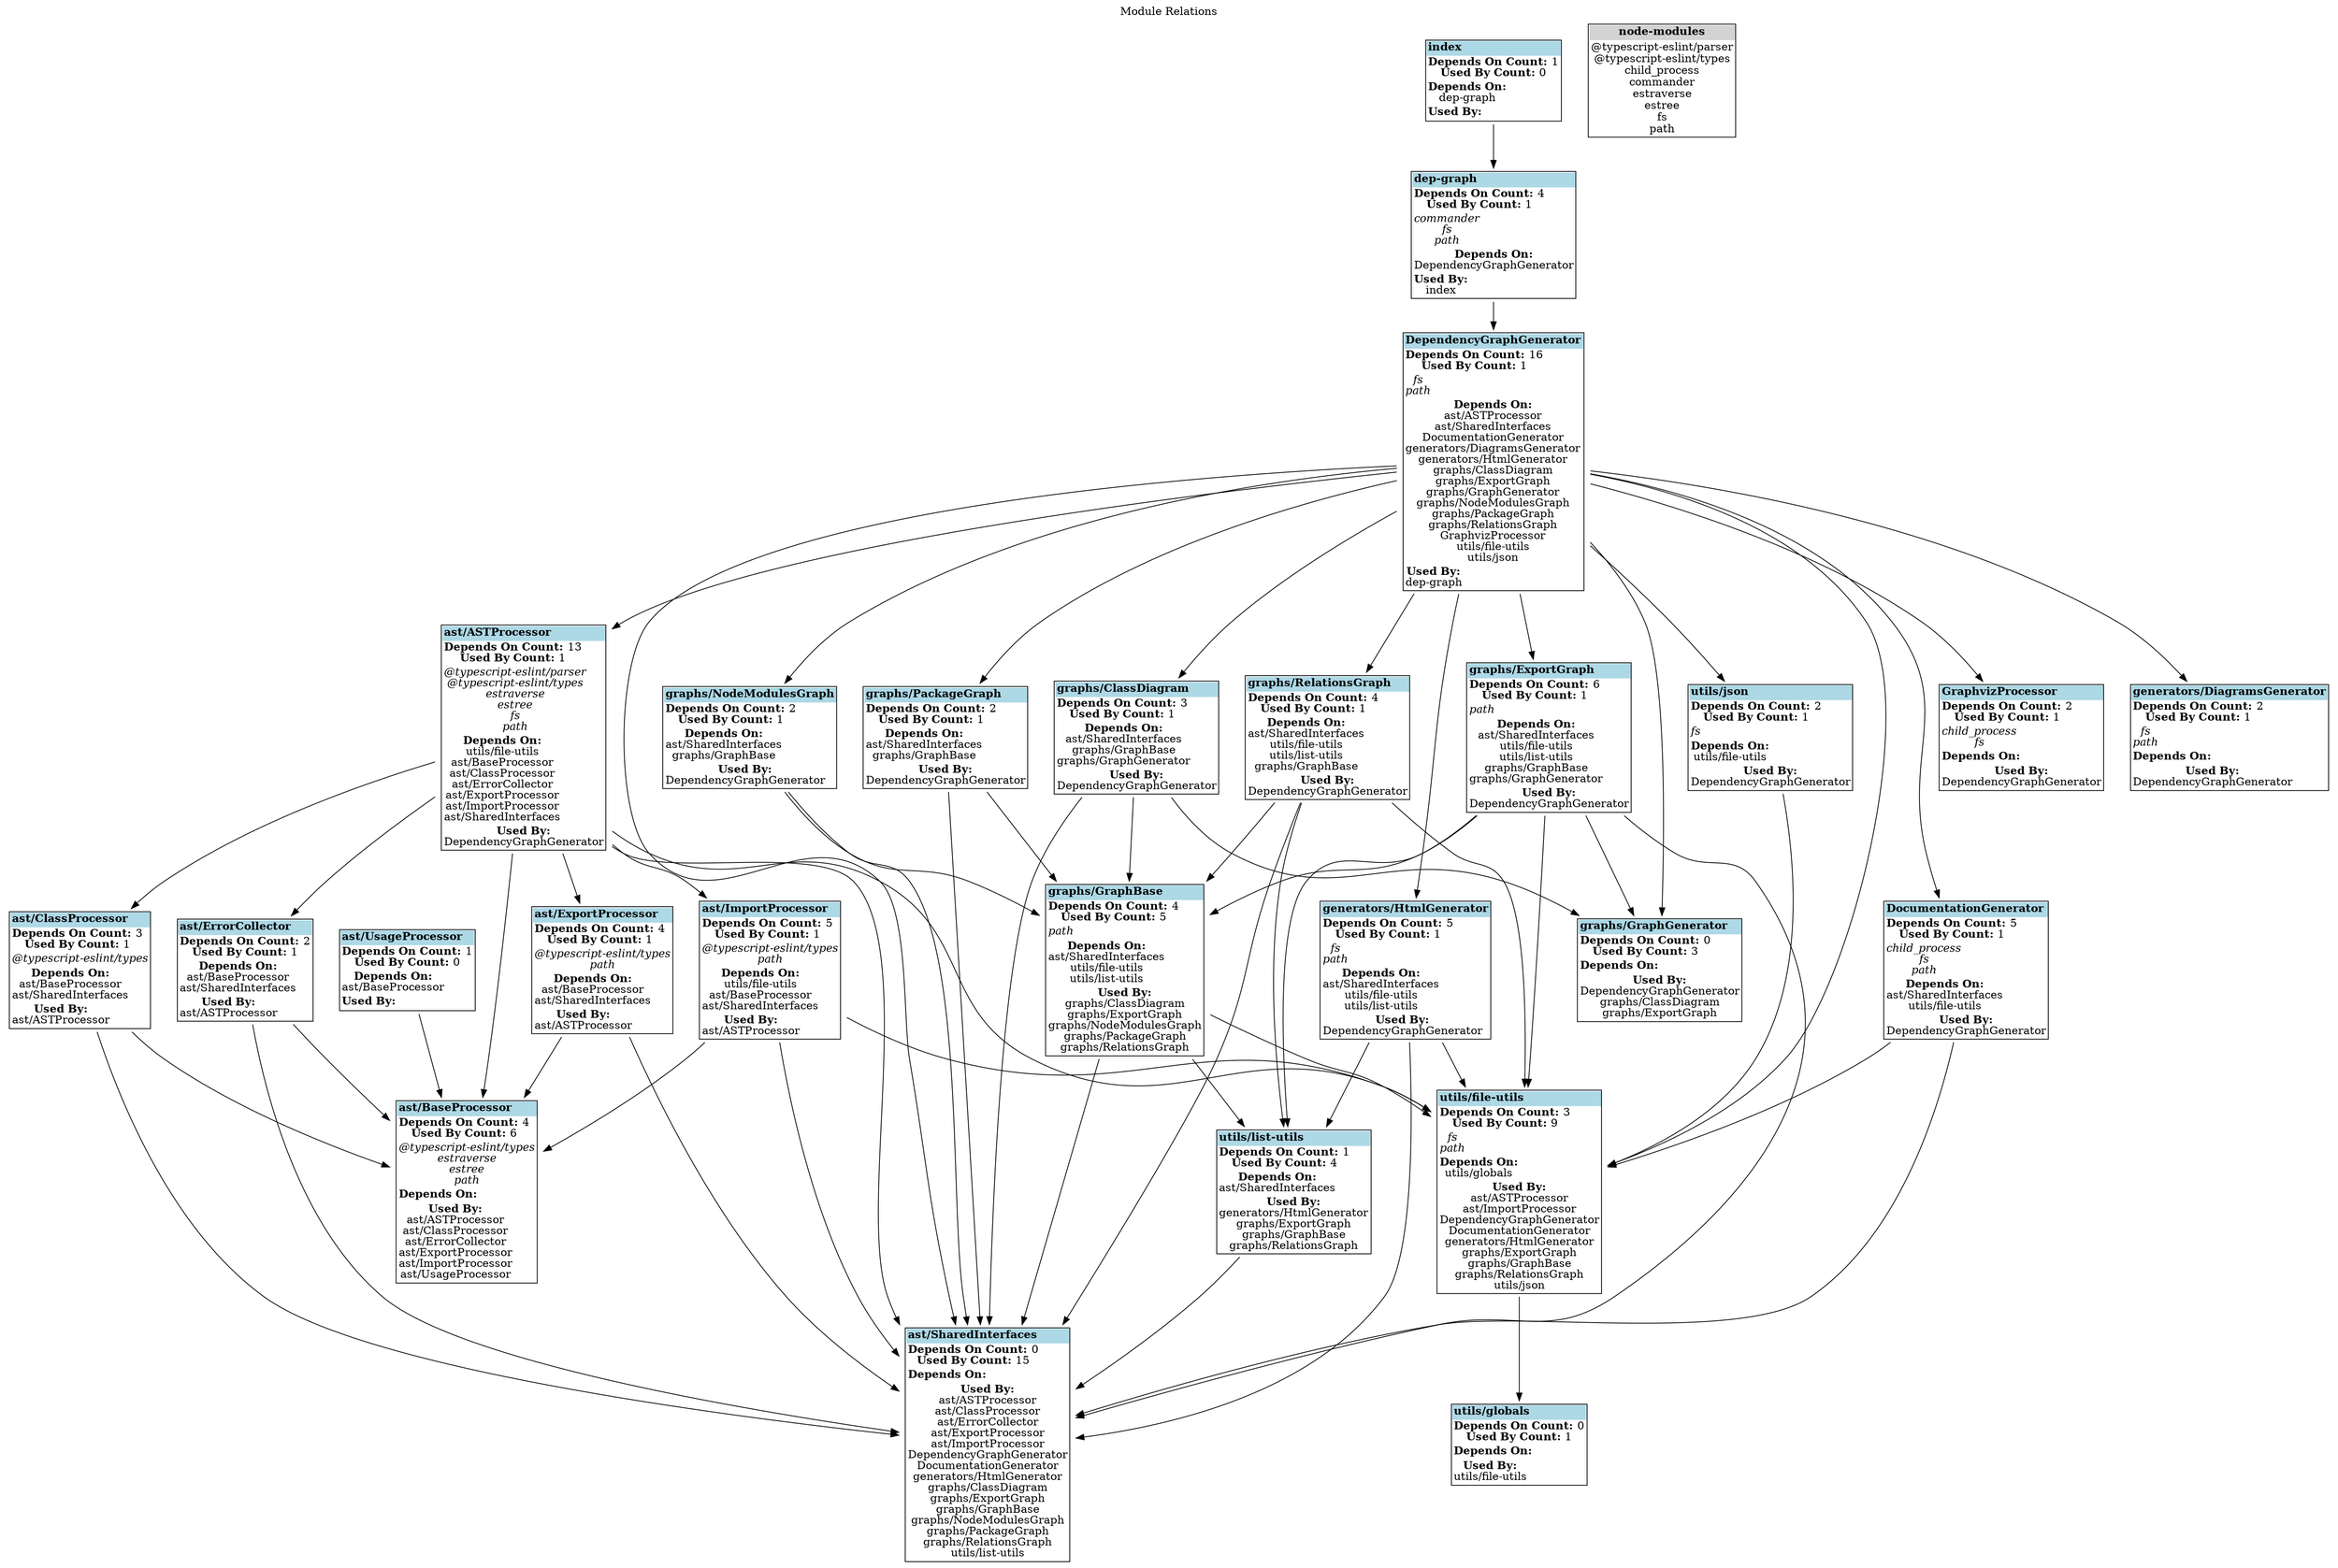 digraph {label="Module Relations";
labelloc="t";
"dep-graph" [shape=none, label=<<TABLE cellspacing="0" cellborder="0" align="left">
<TR><TD ALIGN="left" BGCOLOR="lightblue"><B>dep-graph</B></TD></TR>
<TR><TD ALIGN="left"><B>Depends On Count:</B> 4<BR/>
<B>Used By Count:</B> 1</TD></TR>
<TR><TD ALIGN="left">
<I>commander</I><BR/>
<I>fs</I><BR/>
<I>path</I><BR/>
</TD></TR>
<TR><TD ALIGN="left"><B>Depends On:</B><BR/>
DependencyGraphGenerator<BR/>
</TD></TR>
<TR><TD ALIGN="left"><B>Used By:</B><BR/>
index<BR/>
</TD></TR>
</TABLE>>];
"DependencyGraphGenerator" [shape=none, label=<<TABLE cellspacing="0" cellborder="0" align="left">
<TR><TD ALIGN="left" BGCOLOR="lightblue"><B>DependencyGraphGenerator</B></TD></TR>
<TR><TD ALIGN="left"><B>Depends On Count:</B> 16<BR/>
<B>Used By Count:</B> 1</TD></TR>
<TR><TD ALIGN="left">
<I>fs</I><BR/>
<I>path</I><BR/>
</TD></TR>
<TR><TD ALIGN="left"><B>Depends On:</B><BR/>
ast/ASTProcessor<BR/>
ast/SharedInterfaces<BR/>
DocumentationGenerator<BR/>
generators/DiagramsGenerator<BR/>
generators/HtmlGenerator<BR/>
graphs/ClassDiagram<BR/>
graphs/ExportGraph<BR/>
graphs/GraphGenerator<BR/>
graphs/NodeModulesGraph<BR/>
graphs/PackageGraph<BR/>
graphs/RelationsGraph<BR/>
GraphvizProcessor<BR/>
utils/file-utils<BR/>
utils/json<BR/>
</TD></TR>
<TR><TD ALIGN="left"><B>Used By:</B><BR/>
dep-graph<BR/>
</TD></TR>
</TABLE>>];
"DocumentationGenerator" [shape=none, label=<<TABLE cellspacing="0" cellborder="0" align="left">
<TR><TD ALIGN="left" BGCOLOR="lightblue"><B>DocumentationGenerator</B></TD></TR>
<TR><TD ALIGN="left"><B>Depends On Count:</B> 5<BR/>
<B>Used By Count:</B> 1</TD></TR>
<TR><TD ALIGN="left">
<I>child_process</I><BR/>
<I>fs</I><BR/>
<I>path</I><BR/>
</TD></TR>
<TR><TD ALIGN="left"><B>Depends On:</B><BR/>
ast/SharedInterfaces<BR/>
utils/file-utils<BR/>
</TD></TR>
<TR><TD ALIGN="left"><B>Used By:</B><BR/>
DependencyGraphGenerator<BR/>
</TD></TR>
</TABLE>>];
"GraphvizProcessor" [shape=none, label=<<TABLE cellspacing="0" cellborder="0" align="left">
<TR><TD ALIGN="left" BGCOLOR="lightblue"><B>GraphvizProcessor</B></TD></TR>
<TR><TD ALIGN="left"><B>Depends On Count:</B> 2<BR/>
<B>Used By Count:</B> 1</TD></TR>
<TR><TD ALIGN="left">
<I>child_process</I><BR/>
<I>fs</I><BR/>
</TD></TR>
<TR><TD ALIGN="left"><B>Depends On:</B><BR/>
</TD></TR>
<TR><TD ALIGN="left"><B>Used By:</B><BR/>
DependencyGraphGenerator<BR/>
</TD></TR>
</TABLE>>];
"index" [shape=none, label=<<TABLE cellspacing="0" cellborder="0" align="left">
<TR><TD ALIGN="left" BGCOLOR="lightblue"><B>index</B></TD></TR>
<TR><TD ALIGN="left"><B>Depends On Count:</B> 1<BR/>
<B>Used By Count:</B> 0</TD></TR>
<TR><TD ALIGN="left"><B>Depends On:</B><BR/>
dep-graph<BR/>
</TD></TR>
<TR><TD ALIGN="left"><B>Used By:</B><BR/>
</TD></TR>
</TABLE>>];
"ast/ASTProcessor" [shape=none, label=<<TABLE cellspacing="0" cellborder="0" align="left">
<TR><TD ALIGN="left" BGCOLOR="lightblue"><B>ast/ASTProcessor</B></TD></TR>
<TR><TD ALIGN="left"><B>Depends On Count:</B> 13<BR/>
<B>Used By Count:</B> 1</TD></TR>
<TR><TD ALIGN="left">
<I>@typescript-eslint/parser</I><BR/>
<I>@typescript-eslint/types</I><BR/>
<I>estraverse</I><BR/>
<I>estree</I><BR/>
<I>fs</I><BR/>
<I>path</I><BR/>
</TD></TR>
<TR><TD ALIGN="left"><B>Depends On:</B><BR/>
utils/file-utils<BR/>
ast/BaseProcessor<BR/>
ast/ClassProcessor<BR/>
ast/ErrorCollector<BR/>
ast/ExportProcessor<BR/>
ast/ImportProcessor<BR/>
ast/SharedInterfaces<BR/>
</TD></TR>
<TR><TD ALIGN="left"><B>Used By:</B><BR/>
DependencyGraphGenerator<BR/>
</TD></TR>
</TABLE>>];
"ast/BaseProcessor" [shape=none, label=<<TABLE cellspacing="0" cellborder="0" align="left">
<TR><TD ALIGN="left" BGCOLOR="lightblue"><B>ast/BaseProcessor</B></TD></TR>
<TR><TD ALIGN="left"><B>Depends On Count:</B> 4<BR/>
<B>Used By Count:</B> 6</TD></TR>
<TR><TD ALIGN="left">
<I>@typescript-eslint/types</I><BR/>
<I>estraverse</I><BR/>
<I>estree</I><BR/>
<I>path</I><BR/>
</TD></TR>
<TR><TD ALIGN="left"><B>Depends On:</B><BR/>
</TD></TR>
<TR><TD ALIGN="left"><B>Used By:</B><BR/>
ast/ASTProcessor<BR/>
ast/ClassProcessor<BR/>
ast/ErrorCollector<BR/>
ast/ExportProcessor<BR/>
ast/ImportProcessor<BR/>
ast/UsageProcessor<BR/>
</TD></TR>
</TABLE>>];
"ast/ClassProcessor" [shape=none, label=<<TABLE cellspacing="0" cellborder="0" align="left">
<TR><TD ALIGN="left" BGCOLOR="lightblue"><B>ast/ClassProcessor</B></TD></TR>
<TR><TD ALIGN="left"><B>Depends On Count:</B> 3<BR/>
<B>Used By Count:</B> 1</TD></TR>
<TR><TD ALIGN="left">
<I>@typescript-eslint/types</I><BR/>
</TD></TR>
<TR><TD ALIGN="left"><B>Depends On:</B><BR/>
ast/BaseProcessor<BR/>
ast/SharedInterfaces<BR/>
</TD></TR>
<TR><TD ALIGN="left"><B>Used By:</B><BR/>
ast/ASTProcessor<BR/>
</TD></TR>
</TABLE>>];
"ast/ErrorCollector" [shape=none, label=<<TABLE cellspacing="0" cellborder="0" align="left">
<TR><TD ALIGN="left" BGCOLOR="lightblue"><B>ast/ErrorCollector</B></TD></TR>
<TR><TD ALIGN="left"><B>Depends On Count:</B> 2<BR/>
<B>Used By Count:</B> 1</TD></TR>
<TR><TD ALIGN="left"><B>Depends On:</B><BR/>
ast/BaseProcessor<BR/>
ast/SharedInterfaces<BR/>
</TD></TR>
<TR><TD ALIGN="left"><B>Used By:</B><BR/>
ast/ASTProcessor<BR/>
</TD></TR>
</TABLE>>];
"ast/ExportProcessor" [shape=none, label=<<TABLE cellspacing="0" cellborder="0" align="left">
<TR><TD ALIGN="left" BGCOLOR="lightblue"><B>ast/ExportProcessor</B></TD></TR>
<TR><TD ALIGN="left"><B>Depends On Count:</B> 4<BR/>
<B>Used By Count:</B> 1</TD></TR>
<TR><TD ALIGN="left">
<I>@typescript-eslint/types</I><BR/>
<I>path</I><BR/>
</TD></TR>
<TR><TD ALIGN="left"><B>Depends On:</B><BR/>
ast/BaseProcessor<BR/>
ast/SharedInterfaces<BR/>
</TD></TR>
<TR><TD ALIGN="left"><B>Used By:</B><BR/>
ast/ASTProcessor<BR/>
</TD></TR>
</TABLE>>];
"ast/ImportProcessor" [shape=none, label=<<TABLE cellspacing="0" cellborder="0" align="left">
<TR><TD ALIGN="left" BGCOLOR="lightblue"><B>ast/ImportProcessor</B></TD></TR>
<TR><TD ALIGN="left"><B>Depends On Count:</B> 5<BR/>
<B>Used By Count:</B> 1</TD></TR>
<TR><TD ALIGN="left">
<I>@typescript-eslint/types</I><BR/>
<I>path</I><BR/>
</TD></TR>
<TR><TD ALIGN="left"><B>Depends On:</B><BR/>
utils/file-utils<BR/>
ast/BaseProcessor<BR/>
ast/SharedInterfaces<BR/>
</TD></TR>
<TR><TD ALIGN="left"><B>Used By:</B><BR/>
ast/ASTProcessor<BR/>
</TD></TR>
</TABLE>>];
"ast/SharedInterfaces" [shape=none, label=<<TABLE cellspacing="0" cellborder="0" align="left">
<TR><TD ALIGN="left" BGCOLOR="lightblue"><B>ast/SharedInterfaces</B></TD></TR>
<TR><TD ALIGN="left"><B>Depends On Count:</B> 0<BR/>
<B>Used By Count:</B> 15</TD></TR>
<TR><TD ALIGN="left"><B>Depends On:</B><BR/>
</TD></TR>
<TR><TD ALIGN="left"><B>Used By:</B><BR/>
ast/ASTProcessor<BR/>
ast/ClassProcessor<BR/>
ast/ErrorCollector<BR/>
ast/ExportProcessor<BR/>
ast/ImportProcessor<BR/>
DependencyGraphGenerator<BR/>
DocumentationGenerator<BR/>
generators/HtmlGenerator<BR/>
graphs/ClassDiagram<BR/>
graphs/ExportGraph<BR/>
graphs/GraphBase<BR/>
graphs/NodeModulesGraph<BR/>
graphs/PackageGraph<BR/>
graphs/RelationsGraph<BR/>
utils/list-utils<BR/>
</TD></TR>
</TABLE>>];
"ast/UsageProcessor" [shape=none, label=<<TABLE cellspacing="0" cellborder="0" align="left">
<TR><TD ALIGN="left" BGCOLOR="lightblue"><B>ast/UsageProcessor</B></TD></TR>
<TR><TD ALIGN="left"><B>Depends On Count:</B> 1<BR/>
<B>Used By Count:</B> 0</TD></TR>
<TR><TD ALIGN="left"><B>Depends On:</B><BR/>
ast/BaseProcessor<BR/>
</TD></TR>
<TR><TD ALIGN="left"><B>Used By:</B><BR/>
</TD></TR>
</TABLE>>];
"generators/DiagramsGenerator" [shape=none, label=<<TABLE cellspacing="0" cellborder="0" align="left">
<TR><TD ALIGN="left" BGCOLOR="lightblue"><B>generators/DiagramsGenerator</B></TD></TR>
<TR><TD ALIGN="left"><B>Depends On Count:</B> 2<BR/>
<B>Used By Count:</B> 1</TD></TR>
<TR><TD ALIGN="left">
<I>fs</I><BR/>
<I>path</I><BR/>
</TD></TR>
<TR><TD ALIGN="left"><B>Depends On:</B><BR/>
</TD></TR>
<TR><TD ALIGN="left"><B>Used By:</B><BR/>
DependencyGraphGenerator<BR/>
</TD></TR>
</TABLE>>];
"generators/HtmlGenerator" [shape=none, label=<<TABLE cellspacing="0" cellborder="0" align="left">
<TR><TD ALIGN="left" BGCOLOR="lightblue"><B>generators/HtmlGenerator</B></TD></TR>
<TR><TD ALIGN="left"><B>Depends On Count:</B> 5<BR/>
<B>Used By Count:</B> 1</TD></TR>
<TR><TD ALIGN="left">
<I>fs</I><BR/>
<I>path</I><BR/>
</TD></TR>
<TR><TD ALIGN="left"><B>Depends On:</B><BR/>
ast/SharedInterfaces<BR/>
utils/file-utils<BR/>
utils/list-utils<BR/>
</TD></TR>
<TR><TD ALIGN="left"><B>Used By:</B><BR/>
DependencyGraphGenerator<BR/>
</TD></TR>
</TABLE>>];
"graphs/ClassDiagram" [shape=none, label=<<TABLE cellspacing="0" cellborder="0" align="left">
<TR><TD ALIGN="left" BGCOLOR="lightblue"><B>graphs/ClassDiagram</B></TD></TR>
<TR><TD ALIGN="left"><B>Depends On Count:</B> 3<BR/>
<B>Used By Count:</B> 1</TD></TR>
<TR><TD ALIGN="left"><B>Depends On:</B><BR/>
ast/SharedInterfaces<BR/>
graphs/GraphBase<BR/>
graphs/GraphGenerator<BR/>
</TD></TR>
<TR><TD ALIGN="left"><B>Used By:</B><BR/>
DependencyGraphGenerator<BR/>
</TD></TR>
</TABLE>>];
"graphs/ExportGraph" [shape=none, label=<<TABLE cellspacing="0" cellborder="0" align="left">
<TR><TD ALIGN="left" BGCOLOR="lightblue"><B>graphs/ExportGraph</B></TD></TR>
<TR><TD ALIGN="left"><B>Depends On Count:</B> 6<BR/>
<B>Used By Count:</B> 1</TD></TR>
<TR><TD ALIGN="left">
<I>path</I><BR/>
</TD></TR>
<TR><TD ALIGN="left"><B>Depends On:</B><BR/>
ast/SharedInterfaces<BR/>
utils/file-utils<BR/>
utils/list-utils<BR/>
graphs/GraphBase<BR/>
graphs/GraphGenerator<BR/>
</TD></TR>
<TR><TD ALIGN="left"><B>Used By:</B><BR/>
DependencyGraphGenerator<BR/>
</TD></TR>
</TABLE>>];
"graphs/GraphBase" [shape=none, label=<<TABLE cellspacing="0" cellborder="0" align="left">
<TR><TD ALIGN="left" BGCOLOR="lightblue"><B>graphs/GraphBase</B></TD></TR>
<TR><TD ALIGN="left"><B>Depends On Count:</B> 4<BR/>
<B>Used By Count:</B> 5</TD></TR>
<TR><TD ALIGN="left">
<I>path</I><BR/>
</TD></TR>
<TR><TD ALIGN="left"><B>Depends On:</B><BR/>
ast/SharedInterfaces<BR/>
utils/file-utils<BR/>
utils/list-utils<BR/>
</TD></TR>
<TR><TD ALIGN="left"><B>Used By:</B><BR/>
graphs/ClassDiagram<BR/>
graphs/ExportGraph<BR/>
graphs/NodeModulesGraph<BR/>
graphs/PackageGraph<BR/>
graphs/RelationsGraph<BR/>
</TD></TR>
</TABLE>>];
"graphs/GraphGenerator" [shape=none, label=<<TABLE cellspacing="0" cellborder="0" align="left">
<TR><TD ALIGN="left" BGCOLOR="lightblue"><B>graphs/GraphGenerator</B></TD></TR>
<TR><TD ALIGN="left"><B>Depends On Count:</B> 0<BR/>
<B>Used By Count:</B> 3</TD></TR>
<TR><TD ALIGN="left"><B>Depends On:</B><BR/>
</TD></TR>
<TR><TD ALIGN="left"><B>Used By:</B><BR/>
DependencyGraphGenerator<BR/>
graphs/ClassDiagram<BR/>
graphs/ExportGraph<BR/>
</TD></TR>
</TABLE>>];
"graphs/NodeModulesGraph" [shape=none, label=<<TABLE cellspacing="0" cellborder="0" align="left">
<TR><TD ALIGN="left" BGCOLOR="lightblue"><B>graphs/NodeModulesGraph</B></TD></TR>
<TR><TD ALIGN="left"><B>Depends On Count:</B> 2<BR/>
<B>Used By Count:</B> 1</TD></TR>
<TR><TD ALIGN="left"><B>Depends On:</B><BR/>
ast/SharedInterfaces<BR/>
graphs/GraphBase<BR/>
</TD></TR>
<TR><TD ALIGN="left"><B>Used By:</B><BR/>
DependencyGraphGenerator<BR/>
</TD></TR>
</TABLE>>];
"graphs/PackageGraph" [shape=none, label=<<TABLE cellspacing="0" cellborder="0" align="left">
<TR><TD ALIGN="left" BGCOLOR="lightblue"><B>graphs/PackageGraph</B></TD></TR>
<TR><TD ALIGN="left"><B>Depends On Count:</B> 2<BR/>
<B>Used By Count:</B> 1</TD></TR>
<TR><TD ALIGN="left"><B>Depends On:</B><BR/>
ast/SharedInterfaces<BR/>
graphs/GraphBase<BR/>
</TD></TR>
<TR><TD ALIGN="left"><B>Used By:</B><BR/>
DependencyGraphGenerator<BR/>
</TD></TR>
</TABLE>>];
"graphs/RelationsGraph" [shape=none, label=<<TABLE cellspacing="0" cellborder="0" align="left">
<TR><TD ALIGN="left" BGCOLOR="lightblue"><B>graphs/RelationsGraph</B></TD></TR>
<TR><TD ALIGN="left"><B>Depends On Count:</B> 4<BR/>
<B>Used By Count:</B> 1</TD></TR>
<TR><TD ALIGN="left"><B>Depends On:</B><BR/>
ast/SharedInterfaces<BR/>
utils/file-utils<BR/>
utils/list-utils<BR/>
graphs/GraphBase<BR/>
</TD></TR>
<TR><TD ALIGN="left"><B>Used By:</B><BR/>
DependencyGraphGenerator<BR/>
</TD></TR>
</TABLE>>];
"utils/file-utils" [shape=none, label=<<TABLE cellspacing="0" cellborder="0" align="left">
<TR><TD ALIGN="left" BGCOLOR="lightblue"><B>utils/file-utils</B></TD></TR>
<TR><TD ALIGN="left"><B>Depends On Count:</B> 3<BR/>
<B>Used By Count:</B> 9</TD></TR>
<TR><TD ALIGN="left">
<I>fs</I><BR/>
<I>path</I><BR/>
</TD></TR>
<TR><TD ALIGN="left"><B>Depends On:</B><BR/>
utils/globals<BR/>
</TD></TR>
<TR><TD ALIGN="left"><B>Used By:</B><BR/>
ast/ASTProcessor<BR/>
ast/ImportProcessor<BR/>
DependencyGraphGenerator<BR/>
DocumentationGenerator<BR/>
generators/HtmlGenerator<BR/>
graphs/ExportGraph<BR/>
graphs/GraphBase<BR/>
graphs/RelationsGraph<BR/>
utils/json<BR/>
</TD></TR>
</TABLE>>];
"utils/globals" [shape=none, label=<<TABLE cellspacing="0" cellborder="0" align="left">
<TR><TD ALIGN="left" BGCOLOR="lightblue"><B>utils/globals</B></TD></TR>
<TR><TD ALIGN="left"><B>Depends On Count:</B> 0<BR/>
<B>Used By Count:</B> 1</TD></TR>
<TR><TD ALIGN="left"><B>Depends On:</B><BR/>
</TD></TR>
<TR><TD ALIGN="left"><B>Used By:</B><BR/>
utils/file-utils<BR/>
</TD></TR>
</TABLE>>];
"utils/json" [shape=none, label=<<TABLE cellspacing="0" cellborder="0" align="left">
<TR><TD ALIGN="left" BGCOLOR="lightblue"><B>utils/json</B></TD></TR>
<TR><TD ALIGN="left"><B>Depends On Count:</B> 2<BR/>
<B>Used By Count:</B> 1</TD></TR>
<TR><TD ALIGN="left">
<I>fs</I><BR/>
</TD></TR>
<TR><TD ALIGN="left"><B>Depends On:</B><BR/>
utils/file-utils<BR/>
</TD></TR>
<TR><TD ALIGN="left"><B>Used By:</B><BR/>
DependencyGraphGenerator<BR/>
</TD></TR>
</TABLE>>];
"utils/list-utils" [shape=none, label=<<TABLE cellspacing="0" cellborder="0" align="left">
<TR><TD ALIGN="left" BGCOLOR="lightblue"><B>utils/list-utils</B></TD></TR>
<TR><TD ALIGN="left"><B>Depends On Count:</B> 1<BR/>
<B>Used By Count:</B> 4</TD></TR>
<TR><TD ALIGN="left"><B>Depends On:</B><BR/>
ast/SharedInterfaces<BR/>
</TD></TR>
<TR><TD ALIGN="left"><B>Used By:</B><BR/>
generators/HtmlGenerator<BR/>
graphs/ExportGraph<BR/>
graphs/GraphBase<BR/>
graphs/RelationsGraph<BR/>
</TD></TR>
</TABLE>>];
"dep-graph"->"DependencyGraphGenerator";
"DependencyGraphGenerator"->"ast/ASTProcessor";
"DependencyGraphGenerator"->"ast/SharedInterfaces";
"DependencyGraphGenerator"->"DocumentationGenerator";
"DependencyGraphGenerator"->"generators/DiagramsGenerator";
"DependencyGraphGenerator"->"generators/HtmlGenerator";
"DependencyGraphGenerator"->"graphs/ClassDiagram";
"DependencyGraphGenerator"->"graphs/ExportGraph";
"DependencyGraphGenerator"->"graphs/GraphGenerator";
"DependencyGraphGenerator"->"graphs/NodeModulesGraph";
"DependencyGraphGenerator"->"graphs/PackageGraph";
"DependencyGraphGenerator"->"graphs/RelationsGraph";
"DependencyGraphGenerator"->"GraphvizProcessor";
"DependencyGraphGenerator"->"utils/file-utils";
"DependencyGraphGenerator"->"utils/json";
"DocumentationGenerator"->"ast/SharedInterfaces";
"DocumentationGenerator"->"utils/file-utils";
"index"->"dep-graph";
"ast/ASTProcessor"->"utils/file-utils";
"ast/ASTProcessor"->"ast/BaseProcessor";
"ast/ASTProcessor"->"ast/ClassProcessor";
"ast/ASTProcessor"->"ast/ErrorCollector";
"ast/ASTProcessor"->"ast/ExportProcessor";
"ast/ASTProcessor"->"ast/ImportProcessor";
"ast/ASTProcessor"->"ast/SharedInterfaces";
"ast/ClassProcessor"->"ast/BaseProcessor";
"ast/ClassProcessor"->"ast/SharedInterfaces";
"ast/ErrorCollector"->"ast/BaseProcessor";
"ast/ErrorCollector"->"ast/SharedInterfaces";
"ast/ExportProcessor"->"ast/BaseProcessor";
"ast/ExportProcessor"->"ast/SharedInterfaces";
"ast/ImportProcessor"->"utils/file-utils";
"ast/ImportProcessor"->"ast/BaseProcessor";
"ast/ImportProcessor"->"ast/SharedInterfaces";
"ast/UsageProcessor"->"ast/BaseProcessor";
"generators/HtmlGenerator"->"ast/SharedInterfaces";
"generators/HtmlGenerator"->"utils/file-utils";
"generators/HtmlGenerator"->"utils/list-utils";
"graphs/ClassDiagram"->"ast/SharedInterfaces";
"graphs/ClassDiagram"->"graphs/GraphBase";
"graphs/ClassDiagram"->"graphs/GraphGenerator";
"graphs/ExportGraph"->"ast/SharedInterfaces";
"graphs/ExportGraph"->"utils/file-utils";
"graphs/ExportGraph"->"utils/list-utils";
"graphs/ExportGraph"->"graphs/GraphBase";
"graphs/ExportGraph"->"graphs/GraphGenerator";
"graphs/GraphBase"->"ast/SharedInterfaces";
"graphs/GraphBase"->"utils/file-utils";
"graphs/GraphBase"->"utils/list-utils";
"graphs/NodeModulesGraph"->"ast/SharedInterfaces";
"graphs/NodeModulesGraph"->"graphs/GraphBase";
"graphs/PackageGraph"->"ast/SharedInterfaces";
"graphs/PackageGraph"->"graphs/GraphBase";
"graphs/RelationsGraph"->"ast/SharedInterfaces";
"graphs/RelationsGraph"->"utils/file-utils";
"graphs/RelationsGraph"->"utils/list-utils";
"graphs/RelationsGraph"->"graphs/GraphBase";
"utils/file-utils"->"utils/globals";
"utils/json"->"utils/file-utils";
"utils/list-utils"->"ast/SharedInterfaces";
"node-modules" [shape=none, label=<<TABLE cellspacing="0" cellborder="0" align="left">
<TR><TD BGCOLOR="lightgrey"><B>node-modules</B></TD></TR>
<TR><TD ALIGN="left">
@typescript-eslint/parser<BR/>
@typescript-eslint/types<BR/>
child_process<BR/>
commander<BR/>
estraverse<BR/>
estree<BR/>
fs<BR/>
path<BR/>
</TD></TR>
</TABLE>>];

}
